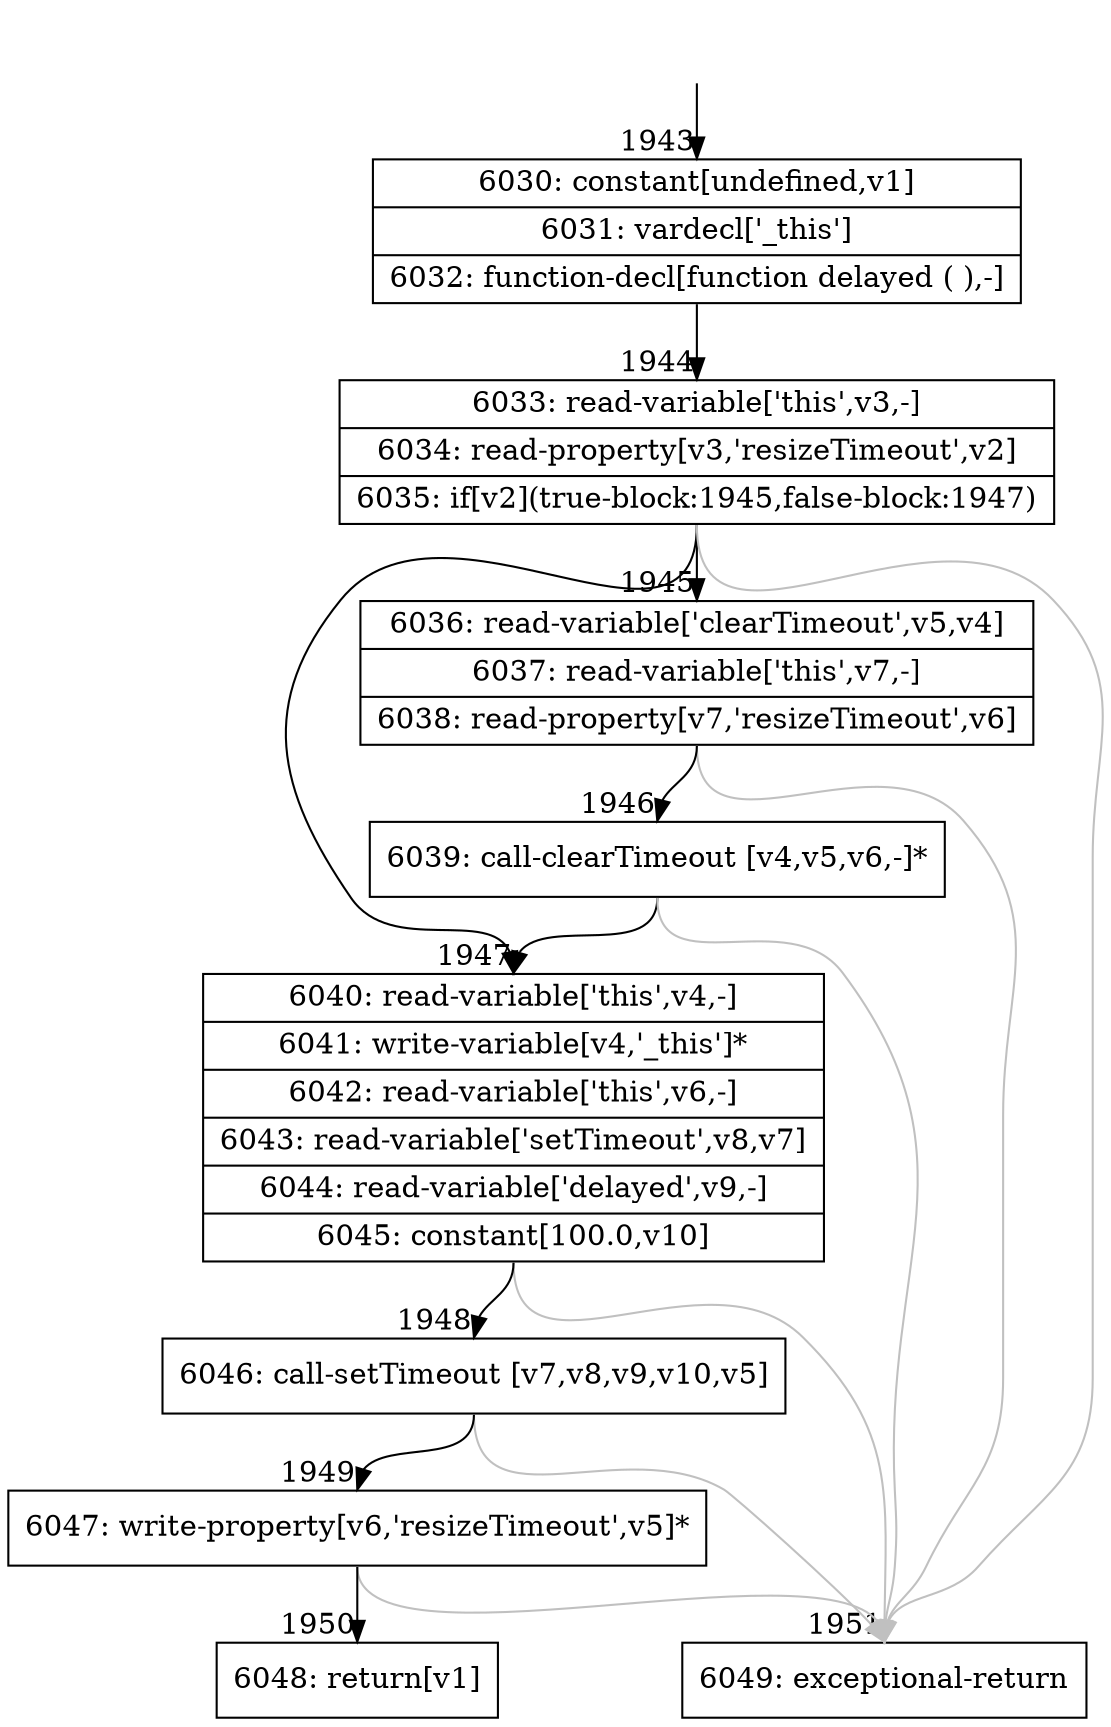 digraph {
rankdir="TD"
BB_entry177[shape=none,label=""];
BB_entry177 -> BB1943 [tailport=s, headport=n, headlabel="    1943"]
BB1943 [shape=record label="{6030: constant[undefined,v1]|6031: vardecl['_this']|6032: function-decl[function delayed ( ),-]}" ] 
BB1943 -> BB1944 [tailport=s, headport=n, headlabel="      1944"]
BB1944 [shape=record label="{6033: read-variable['this',v3,-]|6034: read-property[v3,'resizeTimeout',v2]|6035: if[v2](true-block:1945,false-block:1947)}" ] 
BB1944 -> BB1945 [tailport=s, headport=n, headlabel="      1945"]
BB1944 -> BB1947 [tailport=s, headport=n, headlabel="      1947"]
BB1944 -> BB1951 [tailport=s, headport=n, color=gray, headlabel="      1951"]
BB1945 [shape=record label="{6036: read-variable['clearTimeout',v5,v4]|6037: read-variable['this',v7,-]|6038: read-property[v7,'resizeTimeout',v6]}" ] 
BB1945 -> BB1946 [tailport=s, headport=n, headlabel="      1946"]
BB1945 -> BB1951 [tailport=s, headport=n, color=gray]
BB1946 [shape=record label="{6039: call-clearTimeout [v4,v5,v6,-]*}" ] 
BB1946 -> BB1947 [tailport=s, headport=n]
BB1946 -> BB1951 [tailport=s, headport=n, color=gray]
BB1947 [shape=record label="{6040: read-variable['this',v4,-]|6041: write-variable[v4,'_this']*|6042: read-variable['this',v6,-]|6043: read-variable['setTimeout',v8,v7]|6044: read-variable['delayed',v9,-]|6045: constant[100.0,v10]}" ] 
BB1947 -> BB1948 [tailport=s, headport=n, headlabel="      1948"]
BB1947 -> BB1951 [tailport=s, headport=n, color=gray]
BB1948 [shape=record label="{6046: call-setTimeout [v7,v8,v9,v10,v5]}" ] 
BB1948 -> BB1949 [tailport=s, headport=n, headlabel="      1949"]
BB1948 -> BB1951 [tailport=s, headport=n, color=gray]
BB1949 [shape=record label="{6047: write-property[v6,'resizeTimeout',v5]*}" ] 
BB1949 -> BB1950 [tailport=s, headport=n, headlabel="      1950"]
BB1949 -> BB1951 [tailport=s, headport=n, color=gray]
BB1950 [shape=record label="{6048: return[v1]}" ] 
BB1951 [shape=record label="{6049: exceptional-return}" ] 
//#$~ 2704
}
